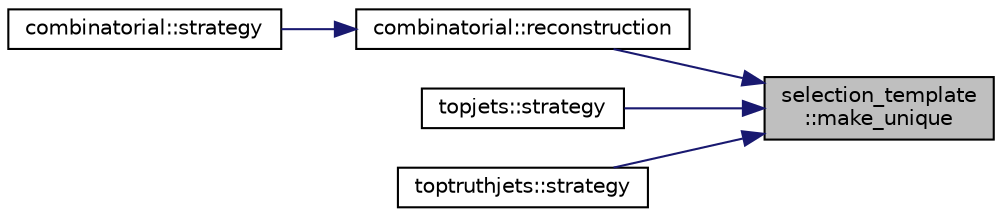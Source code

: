 digraph "selection_template::make_unique"
{
 // INTERACTIVE_SVG=YES
 // LATEX_PDF_SIZE
  edge [fontname="Helvetica",fontsize="10",labelfontname="Helvetica",labelfontsize="10"];
  node [fontname="Helvetica",fontsize="10",shape=record];
  rankdir="RL";
  Node1 [label="selection_template\l::make_unique",height=0.2,width=0.4,color="black", fillcolor="grey75", style="filled", fontcolor="black",tooltip=" "];
  Node1 -> Node2 [dir="back",color="midnightblue",fontsize="10",style="solid",fontname="Helvetica"];
  Node2 [label="combinatorial::reconstruction",height=0.2,width=0.4,color="black", fillcolor="white", style="filled",URL="$classcombinatorial.html#a4f90aaf04154a0d1ca9d59e1ccb2c54e",tooltip=" "];
  Node2 -> Node3 [dir="back",color="midnightblue",fontsize="10",style="solid",fontname="Helvetica"];
  Node3 [label="combinatorial::strategy",height=0.2,width=0.4,color="black", fillcolor="white", style="filled",URL="$classcombinatorial.html#a5cd8d199d3f8fe6c9f0b8e1c2e2f7bfd",tooltip=" "];
  Node1 -> Node4 [dir="back",color="midnightblue",fontsize="10",style="solid",fontname="Helvetica"];
  Node4 [label="topjets::strategy",height=0.2,width=0.4,color="black", fillcolor="white", style="filled",URL="$classtopjets.html#a72145e79c19febe5393d17220c980e2a",tooltip=" "];
  Node1 -> Node5 [dir="back",color="midnightblue",fontsize="10",style="solid",fontname="Helvetica"];
  Node5 [label="toptruthjets::strategy",height=0.2,width=0.4,color="black", fillcolor="white", style="filled",URL="$classtoptruthjets.html#a39c1afcec2800b351fc047fbfa4f009f",tooltip=" "];
}
